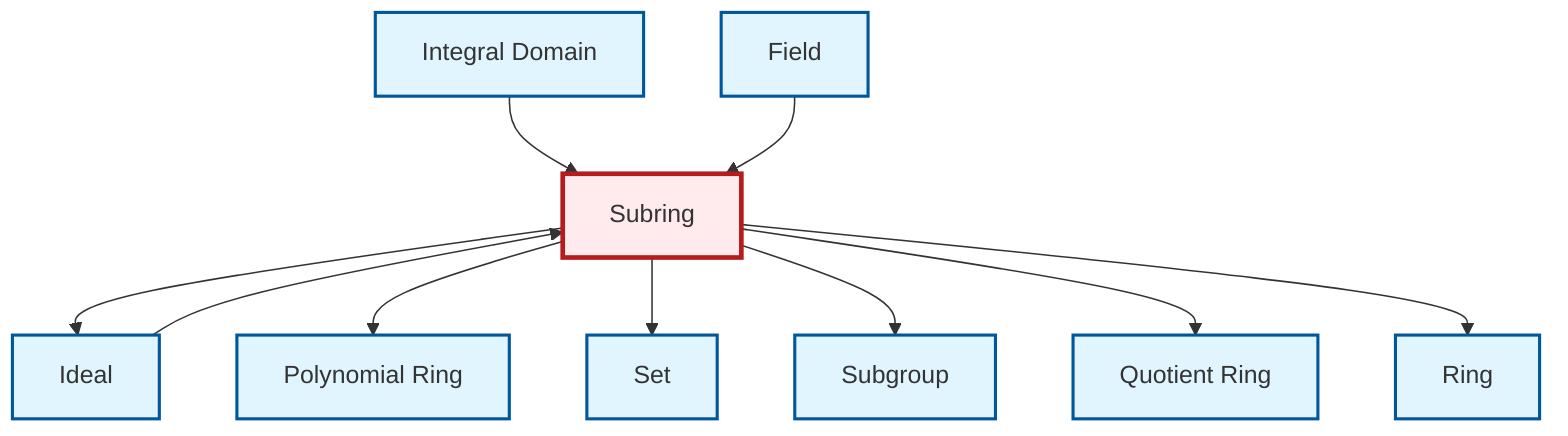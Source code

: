 graph TD
    classDef definition fill:#e1f5fe,stroke:#01579b,stroke-width:2px
    classDef theorem fill:#f3e5f5,stroke:#4a148c,stroke-width:2px
    classDef axiom fill:#fff3e0,stroke:#e65100,stroke-width:2px
    classDef example fill:#e8f5e9,stroke:#1b5e20,stroke-width:2px
    classDef current fill:#ffebee,stroke:#b71c1c,stroke-width:3px
    def-subgroup["Subgroup"]:::definition
    def-field["Field"]:::definition
    def-ideal["Ideal"]:::definition
    def-polynomial-ring["Polynomial Ring"]:::definition
    def-subring["Subring"]:::definition
    def-quotient-ring["Quotient Ring"]:::definition
    def-integral-domain["Integral Domain"]:::definition
    def-ring["Ring"]:::definition
    def-set["Set"]:::definition
    def-subring --> def-ideal
    def-integral-domain --> def-subring
    def-subring --> def-polynomial-ring
    def-ideal --> def-subring
    def-subring --> def-set
    def-field --> def-subring
    def-subring --> def-subgroup
    def-subring --> def-quotient-ring
    def-subring --> def-ring
    class def-subring current
